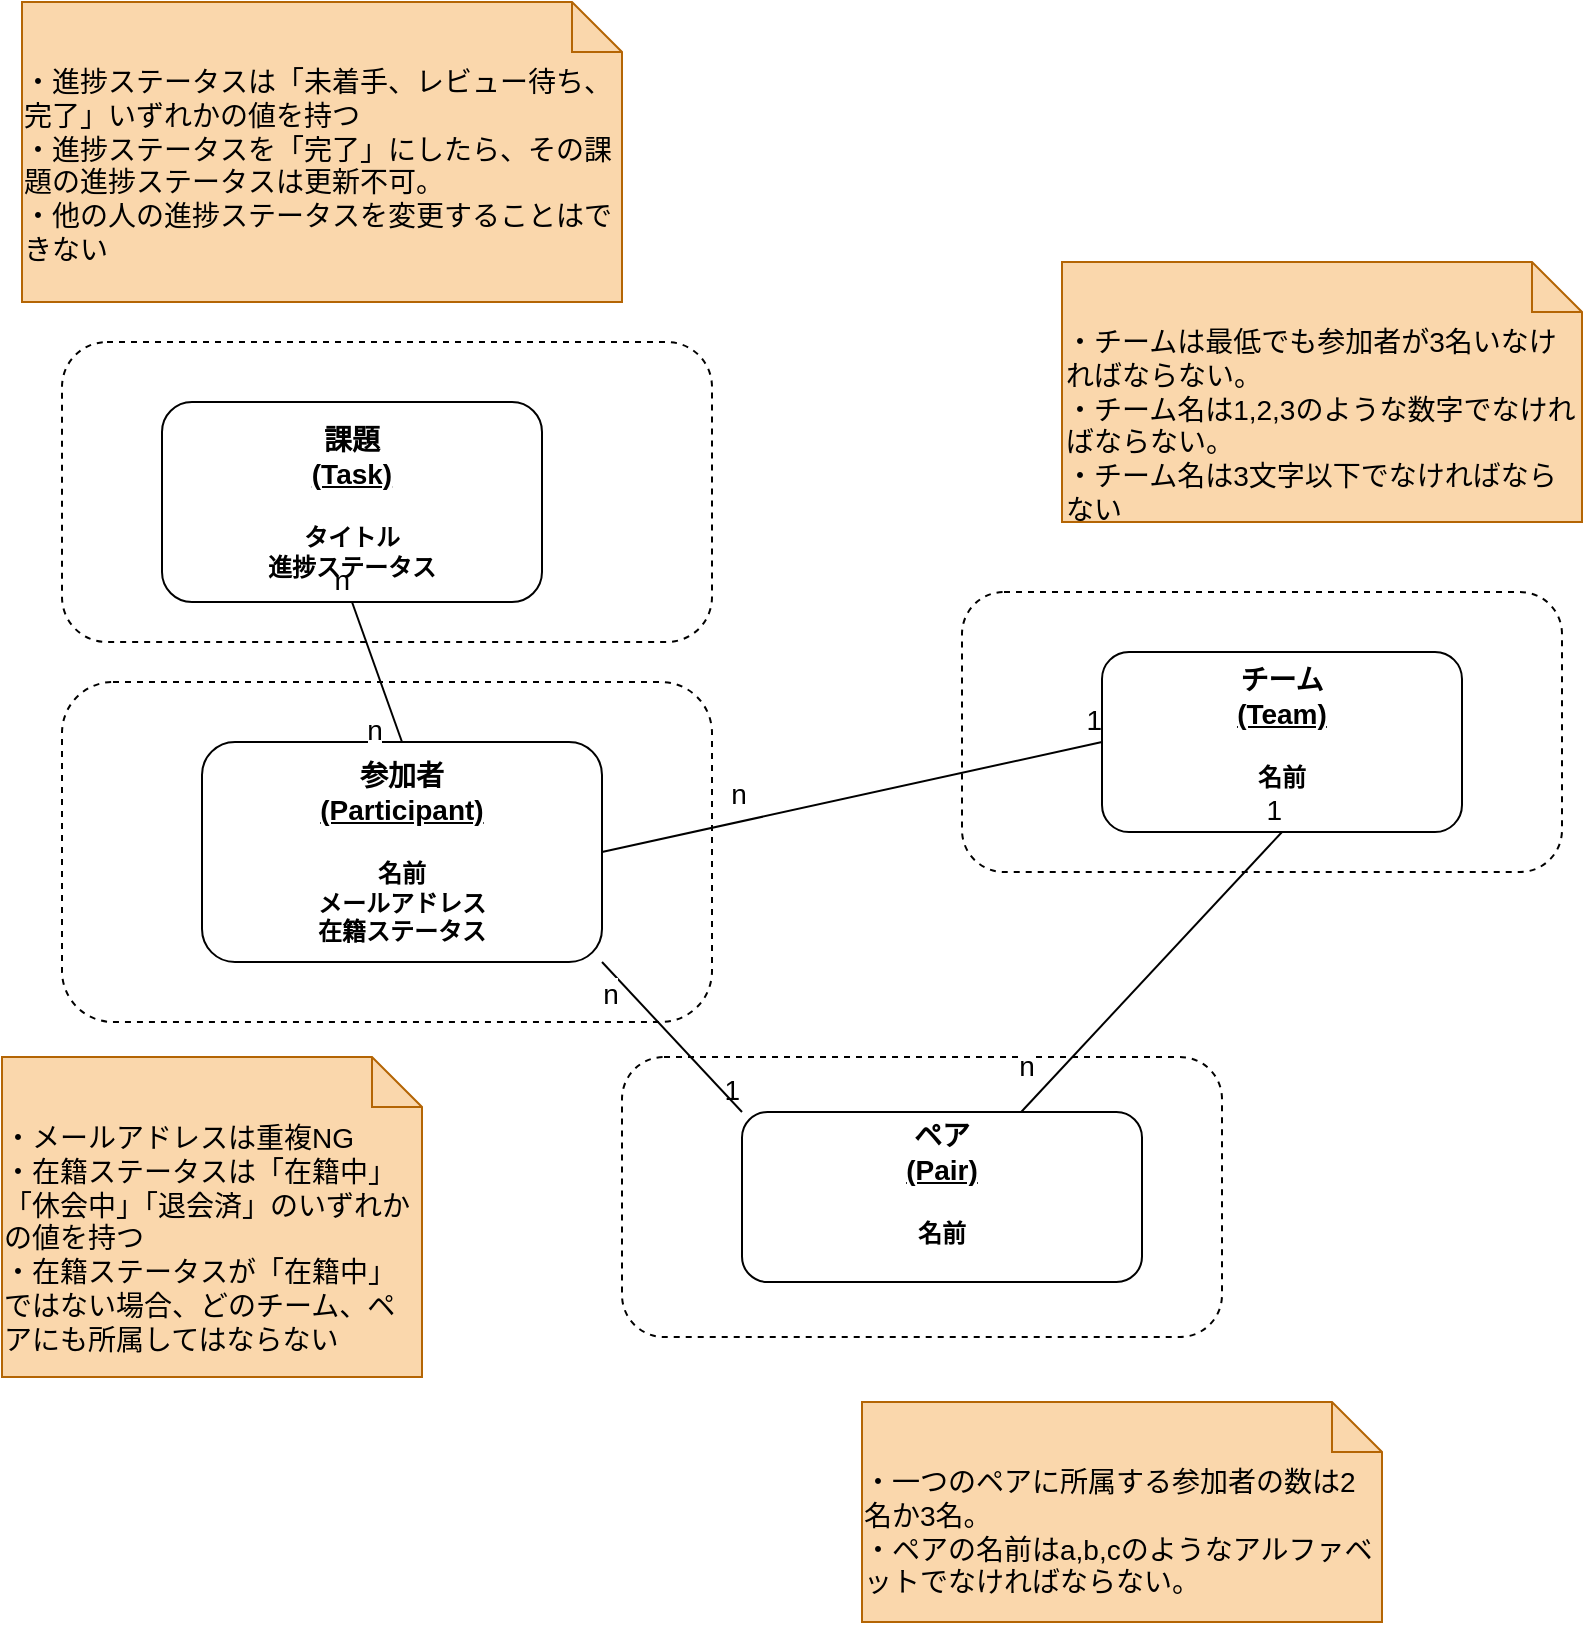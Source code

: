 <mxfile>
    <diagram id="Ns95YEfUy4c5tp7RGpav" name="ページ1">
        <mxGraphModel dx="1023" dy="682" grid="1" gridSize="10" guides="1" tooltips="1" connect="1" arrows="1" fold="1" page="1" pageScale="1" pageWidth="827" pageHeight="1169" math="0" shadow="0">
            <root>
                <mxCell id="0"/>
                <mxCell id="1" parent="0"/>
                <mxCell id="37" value="" style="rounded=1;whiteSpace=wrap;html=1;fontSize=14;fontColor=#000000;dashed=1;" parent="1" vertex="1">
                    <mxGeometry x="330" y="547.5" width="300" height="140" as="geometry"/>
                </mxCell>
                <mxCell id="35" value="" style="rounded=1;whiteSpace=wrap;html=1;fontSize=14;fontColor=#000000;dashed=1;" parent="1" vertex="1">
                    <mxGeometry x="50" y="190" width="325" height="150" as="geometry"/>
                </mxCell>
                <mxCell id="33" value="" style="rounded=1;whiteSpace=wrap;html=1;fontSize=14;fontColor=#000000;dashed=1;" parent="1" vertex="1">
                    <mxGeometry x="500" y="315" width="300" height="140" as="geometry"/>
                </mxCell>
                <mxCell id="27" value="" style="rounded=1;whiteSpace=wrap;html=1;fontSize=14;fontColor=#000000;dashed=1;" parent="1" vertex="1">
                    <mxGeometry x="50" y="360" width="325" height="170" as="geometry"/>
                </mxCell>
                <mxCell id="2" value="&lt;p style=&quot;line-height: 150%;&quot;&gt;&lt;/p&gt;&lt;div style=&quot;&quot;&gt;&lt;b style=&quot;background-color: initial;&quot;&gt;&lt;font style=&quot;font-size: 14px;&quot;&gt;参加者&lt;/font&gt;&lt;/b&gt;&lt;/div&gt;&lt;div style=&quot;font-weight: bold;&quot;&gt;&lt;b style=&quot;background-color: initial;&quot;&gt;&lt;font style=&quot;font-size: 14px;&quot;&gt;&lt;u&gt;(Participant)&lt;/u&gt;&lt;/font&gt;&lt;/b&gt;&lt;/div&gt;&lt;div style=&quot;font-weight: bold;&quot;&gt;&lt;b style=&quot;background-color: initial;&quot;&gt;&lt;font style=&quot;font-size: 14px;&quot;&gt;&lt;u&gt;&lt;br&gt;&lt;/u&gt;&lt;/font&gt;&lt;/b&gt;&lt;/div&gt;&lt;div style=&quot;&quot;&gt;&lt;b&gt;名前&lt;/b&gt;&lt;/div&gt;&lt;div style=&quot;&quot;&gt;&lt;b&gt;メールアドレス&lt;/b&gt;&lt;/div&gt;&lt;div style=&quot;&quot;&gt;&lt;b&gt;在籍ステータス&lt;/b&gt;&lt;/div&gt;&lt;p&gt;&lt;/p&gt;" style="rounded=1;whiteSpace=wrap;html=1;align=center;" parent="1" vertex="1">
                    <mxGeometry x="120" y="390" width="200" height="110" as="geometry"/>
                </mxCell>
                <mxCell id="3" value="&lt;p style=&quot;line-height: 150%;&quot;&gt;&lt;/p&gt;&lt;div style=&quot;&quot;&gt;&lt;b style=&quot;background-color: initial;&quot;&gt;&lt;font style=&quot;font-size: 14px;&quot;&gt;ペア&lt;/font&gt;&lt;/b&gt;&lt;/div&gt;&lt;div style=&quot;font-weight: bold;&quot;&gt;&lt;b style=&quot;background-color: initial;&quot;&gt;&lt;font style=&quot;font-size: 14px;&quot;&gt;&lt;u&gt;(Pair)&lt;/u&gt;&lt;/font&gt;&lt;/b&gt;&lt;/div&gt;&lt;div style=&quot;font-weight: bold;&quot;&gt;&lt;b style=&quot;background-color: initial;&quot;&gt;&lt;font style=&quot;font-size: 14px;&quot;&gt;&lt;u&gt;&lt;br&gt;&lt;/u&gt;&lt;/font&gt;&lt;/b&gt;&lt;/div&gt;&lt;div style=&quot;&quot;&gt;&lt;b&gt;名前&lt;/b&gt;&lt;/div&gt;&lt;div style=&quot;&quot;&gt;&lt;br&gt;&lt;/div&gt;&lt;p&gt;&lt;/p&gt;" style="rounded=1;whiteSpace=wrap;html=1;align=center;" parent="1" vertex="1">
                    <mxGeometry x="390" y="575" width="200" height="85" as="geometry"/>
                </mxCell>
                <mxCell id="4" value="&lt;p style=&quot;line-height: 150%;&quot;&gt;&lt;/p&gt;&lt;div style=&quot;&quot;&gt;&lt;b style=&quot;background-color: initial;&quot;&gt;&lt;font style=&quot;font-size: 14px;&quot;&gt;チーム&lt;/font&gt;&lt;/b&gt;&lt;/div&gt;&lt;div style=&quot;font-weight: bold;&quot;&gt;&lt;b style=&quot;background-color: initial;&quot;&gt;&lt;font style=&quot;font-size: 14px;&quot;&gt;&lt;u&gt;(Team)&lt;/u&gt;&lt;/font&gt;&lt;/b&gt;&lt;/div&gt;&lt;div style=&quot;font-weight: bold;&quot;&gt;&lt;b style=&quot;background-color: initial;&quot;&gt;&lt;font style=&quot;font-size: 14px;&quot;&gt;&lt;u&gt;&lt;br&gt;&lt;/u&gt;&lt;/font&gt;&lt;/b&gt;&lt;/div&gt;&lt;div style=&quot;&quot;&gt;&lt;b&gt;名前&lt;/b&gt;&lt;/div&gt;&lt;div style=&quot;&quot;&gt;&lt;br&gt;&lt;/div&gt;&lt;p&gt;&lt;/p&gt;" style="rounded=1;whiteSpace=wrap;html=1;align=center;" parent="1" vertex="1">
                    <mxGeometry x="570" y="345" width="180" height="90" as="geometry"/>
                </mxCell>
                <mxCell id="8" value="&lt;p style=&quot;line-height: 150%;&quot;&gt;&lt;/p&gt;&lt;div style=&quot;&quot;&gt;&lt;span style=&quot;font-size: 14px;&quot;&gt;&lt;b&gt;課題&lt;/b&gt;&lt;/span&gt;&lt;/div&gt;&lt;div style=&quot;font-weight: bold;&quot;&gt;&lt;b style=&quot;background-color: initial;&quot;&gt;&lt;font style=&quot;font-size: 14px;&quot;&gt;&lt;u&gt;(Task)&lt;/u&gt;&lt;/font&gt;&lt;/b&gt;&lt;/div&gt;&lt;div style=&quot;font-weight: bold;&quot;&gt;&lt;b style=&quot;background-color: initial;&quot;&gt;&lt;font style=&quot;font-size: 14px;&quot;&gt;&lt;u&gt;&lt;br&gt;&lt;/u&gt;&lt;/font&gt;&lt;/b&gt;&lt;/div&gt;&lt;div style=&quot;&quot;&gt;&lt;b&gt;タイトル&lt;/b&gt;&lt;/div&gt;&lt;div style=&quot;&quot;&gt;&lt;b&gt;進捗ステータス&lt;/b&gt;&lt;/div&gt;&lt;p&gt;&lt;/p&gt;" style="rounded=1;whiteSpace=wrap;html=1;align=center;" parent="1" vertex="1">
                    <mxGeometry x="100" y="220" width="190" height="100" as="geometry"/>
                </mxCell>
                <mxCell id="9" value="" style="endArrow=none;html=1;rounded=0;fontSize=14;entryX=0;entryY=0;entryDx=0;entryDy=0;exitX=1;exitY=1;exitDx=0;exitDy=0;" parent="1" source="2" target="3" edge="1">
                    <mxGeometry relative="1" as="geometry">
                        <mxPoint x="120" y="630" as="sourcePoint"/>
                        <mxPoint x="280" y="630" as="targetPoint"/>
                    </mxGeometry>
                </mxCell>
                <mxCell id="10" value="1" style="resizable=0;html=1;align=right;verticalAlign=bottom;fontSize=14;" parent="9" connectable="0" vertex="1">
                    <mxGeometry x="1" relative="1" as="geometry"/>
                </mxCell>
                <mxCell id="11" value="n" style="edgeLabel;html=1;align=center;verticalAlign=middle;resizable=0;points=[];fontSize=14;" parent="9" vertex="1" connectable="0">
                    <mxGeometry x="-0.311" y="-2" relative="1" as="geometry">
                        <mxPoint x="-19" y="-12" as="offset"/>
                    </mxGeometry>
                </mxCell>
                <mxCell id="12" value="" style="endArrow=none;html=1;rounded=0;fontSize=14;entryX=0;entryY=0.5;entryDx=0;entryDy=0;exitX=1;exitY=0.5;exitDx=0;exitDy=0;" parent="1" source="2" target="4" edge="1">
                    <mxGeometry relative="1" as="geometry">
                        <mxPoint x="450.0" y="450" as="sourcePoint"/>
                        <mxPoint x="510.0" y="525" as="targetPoint"/>
                    </mxGeometry>
                </mxCell>
                <mxCell id="13" value="1" style="resizable=0;html=1;align=right;verticalAlign=bottom;fontSize=14;" parent="12" connectable="0" vertex="1">
                    <mxGeometry x="1" relative="1" as="geometry"/>
                </mxCell>
                <mxCell id="14" value="n" style="edgeLabel;html=1;align=center;verticalAlign=middle;resizable=0;points=[];fontSize=14;" parent="12" vertex="1" connectable="0">
                    <mxGeometry x="-0.311" y="-2" relative="1" as="geometry">
                        <mxPoint x="-19" y="-12" as="offset"/>
                    </mxGeometry>
                </mxCell>
                <mxCell id="15" value="" style="endArrow=none;html=1;rounded=0;fontSize=14;entryX=0.5;entryY=1;entryDx=0;entryDy=0;" parent="1" source="3" target="4" edge="1">
                    <mxGeometry relative="1" as="geometry">
                        <mxPoint x="430.0" y="500" as="sourcePoint"/>
                        <mxPoint x="650" y="430" as="targetPoint"/>
                    </mxGeometry>
                </mxCell>
                <mxCell id="16" value="1" style="resizable=0;html=1;align=right;verticalAlign=bottom;fontSize=14;" parent="15" connectable="0" vertex="1">
                    <mxGeometry x="1" relative="1" as="geometry"/>
                </mxCell>
                <mxCell id="17" value="n" style="edgeLabel;html=1;align=center;verticalAlign=middle;resizable=0;points=[];fontSize=14;" parent="15" vertex="1" connectable="0">
                    <mxGeometry x="-0.311" y="-2" relative="1" as="geometry">
                        <mxPoint x="-44" y="24" as="offset"/>
                    </mxGeometry>
                </mxCell>
                <mxCell id="20" value="" style="endArrow=none;html=1;rounded=0;fontSize=14;entryX=0.5;entryY=1;entryDx=0;entryDy=0;exitX=0.5;exitY=0;exitDx=0;exitDy=0;" parent="1" source="2" target="8" edge="1">
                    <mxGeometry relative="1" as="geometry">
                        <mxPoint x="2.274e-13" y="330" as="sourcePoint"/>
                        <mxPoint x="220.0" y="260" as="targetPoint"/>
                    </mxGeometry>
                </mxCell>
                <mxCell id="21" value="n" style="resizable=0;html=1;align=right;verticalAlign=bottom;fontSize=14;" parent="20" connectable="0" vertex="1">
                    <mxGeometry x="1" relative="1" as="geometry"/>
                </mxCell>
                <mxCell id="22" value="n" style="edgeLabel;html=1;align=center;verticalAlign=middle;resizable=0;points=[];fontSize=14;" parent="20" vertex="1" connectable="0">
                    <mxGeometry x="-0.311" y="-2" relative="1" as="geometry">
                        <mxPoint x="-8" y="18" as="offset"/>
                    </mxGeometry>
                </mxCell>
                <mxCell id="23" value="・チームは最低でも参加者が3名いなければならない。&lt;br&gt;・チーム名は1,2,3のような数字でなければならない。&lt;br&gt;・チーム名は3文字以下でなければならない" style="shape=note2;boundedLbl=1;whiteSpace=wrap;html=1;size=25;verticalAlign=top;align=left;fontSize=14;fillColor=#fad7ac;strokeColor=#b46504;fontColor=#000000;" parent="1" vertex="1">
                    <mxGeometry x="550" y="150" width="260" height="130" as="geometry"/>
                </mxCell>
                <mxCell id="24" value="&lt;div style=&quot;text-align: left;&quot;&gt;&lt;span style=&quot;background-color: initial;&quot;&gt;・一つのペアに所属する参加者の数は2名か3名。&lt;/span&gt;&lt;/div&gt;&lt;div style=&quot;text-align: left;&quot;&gt;&lt;span style=&quot;background-color: initial;&quot;&gt;・ペアの名前はa,b,cのようなアルファベットでなければならない。&lt;/span&gt;&lt;/div&gt;" style="shape=note2;boundedLbl=1;whiteSpace=wrap;html=1;size=25;verticalAlign=top;align=center;fontSize=14;fillColor=#fad7ac;strokeColor=#b46504;fontColor=#000000;" parent="1" vertex="1">
                    <mxGeometry x="450" y="720" width="260" height="110" as="geometry"/>
                </mxCell>
                <mxCell id="25" value="&lt;div style=&quot;text-align: left;&quot;&gt;・メールアドレスは重複NG&lt;/div&gt;&lt;div style=&quot;text-align: left;&quot;&gt;・在籍ステータスは「在籍中」「休会中」「退会済」のいずれかの値を持つ&lt;/div&gt;&lt;div style=&quot;text-align: left;&quot;&gt;・在籍ステータスが「在籍中」ではない場合、どのチーム、ペアにも所属してはならない&lt;/div&gt;" style="shape=note2;boundedLbl=1;whiteSpace=wrap;html=1;size=25;verticalAlign=top;align=center;fontSize=14;fillColor=#fad7ac;strokeColor=#b46504;fontColor=#000000;" parent="1" vertex="1">
                    <mxGeometry x="20" y="547.5" width="210" height="160" as="geometry"/>
                </mxCell>
                <mxCell id="26" value="&lt;div style=&quot;text-align: left;&quot;&gt;・進捗ステータスは「未着手、レビュー待ち、完了」いずれかの値を持つ&lt;/div&gt;&lt;div style=&quot;text-align: left;&quot;&gt;&lt;span style=&quot;background-color: initial;&quot;&gt;・&lt;/span&gt;&lt;span style=&quot;background-color: initial;&quot;&gt;進捗ステータスを「完了」にしたら、その課題の進捗ステータスは更新不可。&lt;/span&gt;&lt;/div&gt;&lt;div style=&quot;text-align: left;&quot;&gt;&lt;span style=&quot;background-color: initial;&quot;&gt;・他の人の進捗ステータスを変更することはできない&lt;/span&gt;&lt;/div&gt;" style="shape=note2;boundedLbl=1;whiteSpace=wrap;html=1;size=25;verticalAlign=top;align=center;fontSize=14;fillColor=#fad7ac;strokeColor=#b46504;fontColor=#000000;" parent="1" vertex="1">
                    <mxGeometry x="30" y="20" width="300" height="150" as="geometry"/>
                </mxCell>
                <mxCell id="31" value="参加者集約" style="text;html=1;strokeColor=none;fillColor=none;align=center;verticalAlign=middle;whiteSpace=wrap;rounded=0;dashed=1;fontSize=14;fontColor=#FFFFFF;" parent="1" vertex="1">
                    <mxGeometry x="60" y="360" width="75" height="30" as="geometry"/>
                </mxCell>
                <mxCell id="34" value="課題集約" style="text;html=1;strokeColor=none;fillColor=none;align=center;verticalAlign=middle;whiteSpace=wrap;rounded=0;dashed=1;fontSize=14;fontColor=#FFFFFF;" parent="1" vertex="1">
                    <mxGeometry x="55" y="190" width="75" height="30" as="geometry"/>
                </mxCell>
                <mxCell id="36" value="チーム集約" style="text;html=1;strokeColor=none;fillColor=none;align=center;verticalAlign=middle;whiteSpace=wrap;rounded=0;dashed=1;fontSize=14;fontColor=#FFFFFF;" parent="1" vertex="1">
                    <mxGeometry x="510" y="320" width="75" height="30" as="geometry"/>
                </mxCell>
                <mxCell id="38" value="ペア集約" style="text;html=1;strokeColor=none;fillColor=none;align=center;verticalAlign=middle;whiteSpace=wrap;rounded=0;dashed=1;fontSize=14;fontColor=#FFFFFF;" parent="1" vertex="1">
                    <mxGeometry x="339" y="657.5" width="75" height="30" as="geometry"/>
                </mxCell>
            </root>
        </mxGraphModel>
    </diagram>
</mxfile>